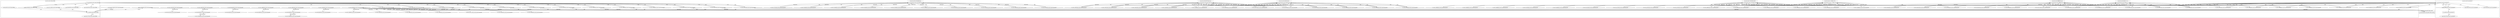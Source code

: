 digraph G {
	"1_fwatchdog#ServerID_866797f645-wb664"->"10.1.80.1:43076#ServerID_OuterContainerID"[ label="RESPONSE" ];
	"10.1.80.1:51648#ServerID_OuterContainerID"->"1_fwatchdog#ServerID_54974bb99f-cjbgq"[ label="GET" ];
	"10.1.80.1:42738#ServerID_OuterContainerID"->"1_fwatchdog#ServerID_68977fd5c9-qtcgc"[ label="GET" ];
	"1_fwatchdog#ServerID_68977fd5c9-qtcgc"->"10.1.80.1:42736#ServerID_OuterContainerID"[ label="RESPONSE" ];
	"1_fwatchdog#ServerID_866797f645-wb664"->"10.1.80.1:43078#ServerID_OuterContainerID"[ label="RESPONSE" ];
	"10.1.80.1:42736#ServerID_OuterContainerID"->"1_fwatchdog#ServerID_68977fd5c9-qtcgc"[ label="GET" ];
	"10.1.80.1:43076#ServerID_OuterContainerID"->"1_fwatchdog#ServerID_866797f645-wb664"[ label="GET" ];
	"10.1.80.1:43078#ServerID_OuterContainerID"->"1_fwatchdog#ServerID_866797f645-wb664"[ label="GET" ];
	"10.1.80.1:51650#ServerID_OuterContainerID"->"1_fwatchdog#ServerID_54974bb99f-cjbgq"[ label="GET" ];
	"10.1.80.1:59650#ServerID_OuterContainerID"->"1_fwatchdog#ServerID_7d87d9945d-dl2ff"[ label="GET" ];
	"1_fwatchdog#ServerID_68977fd5c9-qtcgc"->"10.1.80.1:42738#ServerID_OuterContainerID"[ label="RESPONSE" ];
	"10.1.80.1:42736#ServerID_OuterContainerID"->"1_fwatchdog#ServerID_d60b35b0ed2d"[ label="read" ];
	"1_fwatchdog#ServerID_54974bb99f-cjbgq"->"10.1.80.1:51650#ServerID_OuterContainerID"[ label="RESPONSE" ];
	"1_fwatchdog#ServerID_54974bb99f-cjbgq"->"10.1.80.1:51648#ServerID_OuterContainerID"[ label="RESPONSE" ];
	"1_fwatchdog#ServerID_7d87d9945d-dl2ff"->"10.1.80.1:59650#ServerID_OuterContainerID"[ label="RESPONSE" ];
	"10.1.80.1:59644#ServerID_OuterContainerID"->"1_fwatchdog#ServerID_7d87d9945d-dl2ff"[ label="GET" ];
	"1_fwatchdog#ServerID_7d87d9945d-dl2ff"->"10.1.80.1:59644#ServerID_OuterContainerID"[ label="RESPONSE" ];
	"10.1.80.1:44568#ServerID_OuterContainerID"->"1_fwatchdog#ServerID_c7c75f9bc-557t6"[ label="GET" ];
	"1_fwatchdog#ServerID_c7c75f9bc-557t6"->"10.1.80.1:44568#ServerID_OuterContainerID"[ label="RESPONSE" ];
	"10.1.80.1:42738#ServerID_OuterContainerID"->"1_fwatchdog#ServerID_d60b35b0ed2d"[ label="read" ];
	"10.1.80.1:44570#ServerID_OuterContainerID"->"1_fwatchdog#ServerID_c7c75f9bc-557t6"[ label="GET" ];
	"1_fwatchdog#ServerID_c7c75f9bc-557t6"->"10.1.80.1:44570#ServerID_OuterContainerID"[ label="RESPONSE" ];
	"10.1.80.1:60539#ServerID_OuterContainerID"->"1_fwatchdog#ServerID_5fff9df6cf-4xmj9"[ label="GET" ];
	"1_fwatchdog#ServerID_5fff9df6cf-4xmj9"->"10.1.80.1:60539#ServerID_OuterContainerID"[ label="RESPONSE" ];
	"10.1.80.1:60538#ServerID_OuterContainerID"->"1_fwatchdog#ServerID_5fff9df6cf-4xmj9"[ label="GET" ];
	"1_fwatchdog#ServerID_d60b35b0ed2d"->"10.1.80.1:42738#ServerID_OuterContainerID"[ label="write" ];
	"1_fwatchdog#ServerID_5fff9df6cf-4xmj9"->"10.1.80.1:60538#ServerID_OuterContainerID"[ label="RESPONSE" ];
	"10.1.80.1:42778#ServerID_OuterContainerID"->"1_fwatchdog#ServerID_68977fd5c9-qtcgc"[ label="GET" ];
	"1_fwatchdog#ServerID_68977fd5c9-qtcgc"->"10.1.80.1:42778#ServerID_OuterContainerID"[ label="RESPONSE" ];
	"10.1.80.1:42776#ServerID_OuterContainerID"->"1_fwatchdog#ServerID_68977fd5c9-qtcgc"[ label="GET" ];
	"1_fwatchdog#ServerID_68977fd5c9-qtcgc"->"10.1.80.1:42776#ServerID_OuterContainerID"[ label="RESPONSE" ];
	"10.1.80.1:43118#ServerID_OuterContainerID"->"1_fwatchdog#ServerID_866797f645-wb664"[ label="GET" ];
	"1_fwatchdog#ServerID_d60b35b0ed2d"->"10.1.80.1:42736#ServerID_OuterContainerID"[ label="write" ];
	"1_fwatchdog#ServerID_866797f645-wb664"->"10.1.80.1:43118#ServerID_OuterContainerID"[ label="RESPONSE" ];
	"10.1.80.1:43116#ServerID_OuterContainerID"->"1_fwatchdog#ServerID_866797f645-wb664"[ label="GET" ];
	"10.1.80.1:59688#ServerID_OuterContainerID"->"1_fwatchdog#ServerID_7d87d9945d-dl2ff"[ label="GET" ];
	"1_fwatchdog#ServerID_866797f645-wb664"->"10.1.80.1:43116#ServerID_OuterContainerID"[ label="RESPONSE" ];
	"10.1.80.1:59684#ServerID_OuterContainerID"->"1_fwatchdog#ServerID_7d87d9945d-dl2ff"[ label="GET" ];
	"1_fwatchdog#ServerID_7d87d9945d-dl2ff"->"10.1.80.1:59684#ServerID_OuterContainerID"[ label="RESPONSE" ];
	"10.1.80.1:51692#ServerID_OuterContainerID"->"1_fwatchdog#ServerID_54974bb99f-cjbgq"[ label="GET" ];
	"1_fwatchdog#ServerID_7d87d9945d-dl2ff"->"10.1.80.1:59688#ServerID_OuterContainerID"[ label="RESPONSE" ];
	"1_fwatchdog#ServerID_54974bb99f-cjbgq"->"10.1.80.1:51692#ServerID_OuterContainerID"[ label="RESPONSE" ];
	"10.1.80.1:51688#ServerID_OuterContainerID"->"1_fwatchdog#ServerID_54974bb99f-cjbgq"[ label="GET" ];
	"10.1.80.1:43078#ServerID_OuterContainerID"->"1_fwatchdog#ServerID_309ec2955ffa"[ label="read" ];
	"1_fwatchdog#ServerID_54974bb99f-cjbgq"->"10.1.80.1:51688#ServerID_OuterContainerID"[ label="RESPONSE" ];
	"10.1.80.1:44608#ServerID_OuterContainerID"->"1_fwatchdog#ServerID_c7c75f9bc-557t6"[ label="GET" ];
	"1_fwatchdog#ServerID_c7c75f9bc-557t6"->"10.1.80.1:44608#ServerID_OuterContainerID"[ label="RESPONSE" ];
	"10.1.80.1:44609#ServerID_OuterContainerID"->"1_fwatchdog#ServerID_c7c75f9bc-557t6"[ label="GET" ];
	"1_fwatchdog#ServerID_c7c75f9bc-557t6"->"10.1.80.1:44609#ServerID_OuterContainerID"[ label="RESPONSE" ];
	"10.1.80.1:43076#ServerID_OuterContainerID"->"1_fwatchdog#ServerID_309ec2955ffa"[ label="read" ];
	"10.1.80.1:60575#ServerID_OuterContainerID"->"1_fwatchdog#ServerID_5fff9df6cf-4xmj9"[ label="GET" ];
	"1_fwatchdog#ServerID_5fff9df6cf-4xmj9"->"10.1.80.1:60575#ServerID_OuterContainerID"[ label="RESPONSE" ];
	"10.1.80.1:60574#ServerID_OuterContainerID"->"1_fwatchdog#ServerID_5fff9df6cf-4xmj9"[ label="GET" ];
	"1_fwatchdog#ServerID_5fff9df6cf-4xmj9"->"10.1.80.1:60574#ServerID_OuterContainerID"[ label="RESPONSE" ];
	"10.1.80.44:47974#ServerID_OuterContainerID"->"1_fwatchdog#ServerID_866797f645-wb664"[ label="POST" ];
	"1_fwatchdog#ServerID_309ec2955ffa"->"10.1.80.1:43078#ServerID_OuterContainerID"[ label="write" ];
	"1_fwatchdog#ServerID_309ec2955ffa"->"10.1.80.1:43076#ServerID_OuterContainerID"[ label="write" ];
	"1_fwatchdog#ServerID_866797f645-wb664"->"gateway:8080#ServerID_OuterContainerID"[ label="POST" ];
	"10.1.80.1:59644#ServerID_OuterContainerID"->"1_fwatchdog#ServerID_04eca90de97f"[ label="read" ];
	"10.1.80.1:59650#ServerID_OuterContainerID"->"1_fwatchdog#ServerID_04eca90de97f"[ label="read" ];
	"1_fwatchdog#ServerID_04eca90de97f"->"10.1.80.1:59650#ServerID_OuterContainerID"[ label="write" ];
	"1_fwatchdog#ServerID_04eca90de97f"->"10.1.80.1:59644#ServerID_OuterContainerID"[ label="write" ];
	"1_fwatchdog#ServerID_866797f645-wb664"->"10.1.80.44:8080#ServerID_OuterContainerID"[ label="POST" ];
	"10.1.80.44:39506#ServerID_OuterContainerID"->"1_fwatchdog#ServerID_7d87d9945d-dl2ff"[ label="POST" ];
	"1_fwatchdog#ServerID_7d87d9945d-dl2ff"->"10.1.80.44:39506#ServerID_OuterContainerID"[ label="RESPONSE" ];
	"10.1.80.44:8080#ServerID_OuterContainerID"->"1_fwatchdog#ServerID_866797f645-wb664"[ label="RESPONSE" ];
	"gateway:8080#ServerID_OuterContainerID"->"1_fwatchdog#ServerID_866797f645-wb664"[ label="RESPONSE" ];
	"1_fwatchdog#ServerID_866797f645-wb664"->"10.1.80.44:47974#ServerID_OuterContainerID"[ label="RESPONSE" ];
	"10.1.80.1:42836#ServerID_OuterContainerID"->"1_fwatchdog#ServerID_68977fd5c9-qtcgc"[ label="GET" ];
	"1_fwatchdog#ServerID_68977fd5c9-qtcgc"->"10.1.80.1:42836#ServerID_OuterContainerID"[ label="RESPONSE" ];
	"1_fwatchdog#ServerID_68977fd5c9-qtcgc"->"10.1.80.1:42838#ServerID_OuterContainerID"[ label="RESPONSE" ];
	"10.1.80.1:43176#ServerID_OuterContainerID"->"1_fwatchdog#ServerID_866797f645-wb664"[ label="GET" ];
	"1_fwatchdog#ServerID_866797f645-wb664"->"10.1.80.1:43176#ServerID_OuterContainerID"[ label="RESPONSE" ];
	"10.1.80.1:42838#ServerID_OuterContainerID"->"1_fwatchdog#ServerID_68977fd5c9-qtcgc"[ label="GET" ];
	"10.1.80.1:43178#ServerID_OuterContainerID"->"1_fwatchdog#ServerID_866797f645-wb664"[ label="GET" ];
	"10.1.80.1:59744#ServerID_OuterContainerID"->"1_fwatchdog#ServerID_7d87d9945d-dl2ff"[ label="GET" ];
	"1_fwatchdog#ServerID_866797f645-wb664"->"10.1.80.1:43178#ServerID_OuterContainerID"[ label="RESPONSE" ];
	"1_fwatchdog#ServerID_7d87d9945d-dl2ff"->"10.1.80.1:59744#ServerID_OuterContainerID"[ label="RESPONSE" ];
	"10.1.80.1:51752#ServerID_OuterContainerID"->"1_fwatchdog#ServerID_54974bb99f-cjbgq"[ label="GET" ];
	"10.1.80.1:59746#ServerID_OuterContainerID"->"1_fwatchdog#ServerID_7d87d9945d-dl2ff"[ label="GET" ];
	"1_fwatchdog#ServerID_7d87d9945d-dl2ff"->"10.1.80.1:59746#ServerID_OuterContainerID"[ label="RESPONSE" ];
	"1_fwatchdog#ServerID_54974bb99f-cjbgq"->"10.1.80.1:51752#ServerID_OuterContainerID"[ label="RESPONSE" ];
	"10.1.80.1:51750#ServerID_OuterContainerID"->"1_fwatchdog#ServerID_54974bb99f-cjbgq"[ label="GET" ];
	"1_fwatchdog#ServerID_54974bb99f-cjbgq"->"10.1.80.1:51750#ServerID_OuterContainerID"[ label="RESPONSE" ];
	"10.1.80.1:44669#ServerID_OuterContainerID"->"1_fwatchdog#ServerID_c7c75f9bc-557t6"[ label="GET" ];
	"1_fwatchdog#ServerID_c7c75f9bc-557t6"->"10.1.80.1:44669#ServerID_OuterContainerID"[ label="RESPONSE" ];
	"10.1.80.1:44668#ServerID_OuterContainerID"->"1_fwatchdog#ServerID_c7c75f9bc-557t6"[ label="GET" ];
	"1_fwatchdog#ServerID_c7c75f9bc-557t6"->"10.1.80.1:44668#ServerID_OuterContainerID"[ label="RESPONSE" ];
	"10.1.80.1:60640#ServerID_OuterContainerID"->"1_fwatchdog#ServerID_5fff9df6cf-4xmj9"[ label="GET" ];
	"1_fwatchdog#ServerID_5fff9df6cf-4xmj9"->"10.1.80.1:60640#ServerID_OuterContainerID"[ label="RESPONSE" ];
	"10.1.80.1:60638#ServerID_OuterContainerID"->"1_fwatchdog#ServerID_5fff9df6cf-4xmj9"[ label="GET" ];
	"1_fwatchdog#ServerID_5fff9df6cf-4xmj9"->"10.1.80.1:60638#ServerID_OuterContainerID"[ label="RESPONSE" ];
	"10.1.80.1:42876#ServerID_OuterContainerID"->"1_fwatchdog#ServerID_68977fd5c9-qtcgc"[ label="GET" ];
	"1_fwatchdog#ServerID_68977fd5c9-qtcgc"->"10.1.80.1:42876#ServerID_OuterContainerID"[ label="RESPONSE" ];
	"10.1.80.1:42878#ServerID_OuterContainerID"->"1_fwatchdog#ServerID_68977fd5c9-qtcgc"[ label="GET" ];
	"1_fwatchdog#ServerID_68977fd5c9-qtcgc"->"10.1.80.1:42878#ServerID_OuterContainerID"[ label="RESPONSE" ];
	"10.1.80.1:43218#ServerID_OuterContainerID"->"1_fwatchdog#ServerID_866797f645-wb664"[ label="GET" ];
	"1_fwatchdog#ServerID_866797f645-wb664"->"10.1.80.1:43218#ServerID_OuterContainerID"[ label="RESPONSE" ];
	"10.1.80.1:43216#ServerID_OuterContainerID"->"1_fwatchdog#ServerID_866797f645-wb664"[ label="GET" ];
	"1_fwatchdog#ServerID_866797f645-wb664"->"10.1.80.1:43216#ServerID_OuterContainerID"[ label="RESPONSE" ];
	"10.1.80.1:59788#ServerID_OuterContainerID"->"1_fwatchdog#ServerID_7d87d9945d-dl2ff"[ label="GET" ];
	"1_fwatchdog#ServerID_7d87d9945d-dl2ff"->"10.1.80.1:59788#ServerID_OuterContainerID"[ label="RESPONSE" ];
	"10.1.80.1:51788#ServerID_OuterContainerID"->"1_fwatchdog#ServerID_54974bb99f-cjbgq"[ label="GET" ];
	"10.1.80.1:51792#ServerID_OuterContainerID"->"1_fwatchdog#ServerID_54974bb99f-cjbgq"[ label="GET" ];
	"1_fwatchdog#ServerID_54974bb99f-cjbgq"->"10.1.80.1:51792#ServerID_OuterContainerID"[ label="RESPONSE" ];
	"1_fwatchdog#ServerID_54974bb99f-cjbgq"->"10.1.80.1:51788#ServerID_OuterContainerID"[ label="RESPONSE" ];
	"10.1.80.1:59784#ServerID_OuterContainerID"->"1_fwatchdog#ServerID_7d87d9945d-dl2ff"[ label="GET" ];
	"1_fwatchdog#ServerID_7d87d9945d-dl2ff"->"10.1.80.1:59784#ServerID_OuterContainerID"[ label="RESPONSE" ];
	"10.1.80.1:44708#ServerID_OuterContainerID"->"1_fwatchdog#ServerID_c7c75f9bc-557t6"[ label="GET" ];
	"1_fwatchdog#ServerID_c7c75f9bc-557t6"->"10.1.80.1:44708#ServerID_OuterContainerID"[ label="RESPONSE" ];
	"10.1.80.1:44710#ServerID_OuterContainerID"->"1_fwatchdog#ServerID_c7c75f9bc-557t6"[ label="GET" ];
	"1_fwatchdog#ServerID_c7c75f9bc-557t6"->"10.1.80.1:44710#ServerID_OuterContainerID"[ label="RESPONSE" ];
	"10.1.80.1:60674#ServerID_OuterContainerID"->"1_fwatchdog#ServerID_5fff9df6cf-4xmj9"[ label="GET" ];
	"1_fwatchdog#ServerID_5fff9df6cf-4xmj9"->"10.1.80.1:60674#ServerID_OuterContainerID"[ label="RESPONSE" ];
	"10.1.80.1:60675#ServerID_OuterContainerID"->"1_fwatchdog#ServerID_5fff9df6cf-4xmj9"[ label="GET" ];
	"1_fwatchdog#ServerID_5fff9df6cf-4xmj9"->"10.1.80.1:60675#ServerID_OuterContainerID"[ label="RESPONSE" ];
	"10.1.80.1:42912#ServerID_OuterContainerID"->"1_fwatchdog#ServerID_68977fd5c9-qtcgc"[ label="GET" ];
	"10.1.80.1:42910#ServerID_OuterContainerID"->"1_fwatchdog#ServerID_68977fd5c9-qtcgc"[ label="GET" ];
	"1_fwatchdog#ServerID_68977fd5c9-qtcgc"->"10.1.80.1:42910#ServerID_OuterContainerID"[ label="RESPONSE" ];
	"1_fwatchdog#ServerID_68977fd5c9-qtcgc"->"10.1.80.1:42912#ServerID_OuterContainerID"[ label="RESPONSE" ];
	"10.1.80.1:43252#ServerID_OuterContainerID"->"1_fwatchdog#ServerID_866797f645-wb664"[ label="GET" ];
	"1_fwatchdog#ServerID_866797f645-wb664"->"10.1.80.1:43252#ServerID_OuterContainerID"[ label="RESPONSE" ];
	"10.1.80.1:43250#ServerID_OuterContainerID"->"1_fwatchdog#ServerID_866797f645-wb664"[ label="GET" ];
	"1_fwatchdog#ServerID_866797f645-wb664"->"10.1.80.1:43250#ServerID_OuterContainerID"[ label="RESPONSE" ];
	"10.1.80.1:59820#ServerID_OuterContainerID"->"1_fwatchdog#ServerID_7d87d9945d-dl2ff"[ label="GET" ];
	"1_fwatchdog#ServerID_7d87d9945d-dl2ff"->"10.1.80.1:59820#ServerID_OuterContainerID"[ label="RESPONSE" ];
	"10.1.80.1:59818#ServerID_OuterContainerID"->"1_fwatchdog#ServerID_7d87d9945d-dl2ff"[ label="GET" ];
	"10.1.80.1:51824#ServerID_OuterContainerID"->"1_fwatchdog#ServerID_54974bb99f-cjbgq"[ label="GET" ];
	"1_fwatchdog#ServerID_7d87d9945d-dl2ff"->"10.1.80.1:59818#ServerID_OuterContainerID"[ label="RESPONSE" ];
	"10.1.80.1:51826#ServerID_OuterContainerID"->"1_fwatchdog#ServerID_54974bb99f-cjbgq"[ label="GET" ];
	"1_fwatchdog#ServerID_54974bb99f-cjbgq"->"10.1.80.1:51824#ServerID_OuterContainerID"[ label="RESPONSE" ];
	"1_fwatchdog#ServerID_54974bb99f-cjbgq"->"10.1.80.1:51826#ServerID_OuterContainerID"[ label="RESPONSE" ];
	"10.1.80.1:44742#ServerID_OuterContainerID"->"1_fwatchdog#ServerID_c7c75f9bc-557t6"[ label="GET" ];
	"1_fwatchdog#ServerID_c7c75f9bc-557t6"->"10.1.80.1:44742#ServerID_OuterContainerID"[ label="RESPONSE" ];
	"10.1.80.1:44744#ServerID_OuterContainerID"->"1_fwatchdog#ServerID_c7c75f9bc-557t6"[ label="GET" ];
	"1_fwatchdog#ServerID_c7c75f9bc-557t6"->"10.1.80.1:44744#ServerID_OuterContainerID"[ label="RESPONSE" ];
	"10.1.80.1:60710#ServerID_OuterContainerID"->"1_fwatchdog#ServerID_5fff9df6cf-4xmj9"[ label="GET" ];
	"10.1.80.1:60708#ServerID_OuterContainerID"->"1_fwatchdog#ServerID_5fff9df6cf-4xmj9"[ label="GET" ];
	"1_fwatchdog#ServerID_5fff9df6cf-4xmj9"->"10.1.80.1:60710#ServerID_OuterContainerID"[ label="RESPONSE" ];
	"1_fwatchdog#ServerID_5fff9df6cf-4xmj9"->"10.1.80.1:60708#ServerID_OuterContainerID"[ label="RESPONSE" ];
	"10.1.80.1:42944#ServerID_OuterContainerID"->"1_fwatchdog#ServerID_68977fd5c9-qtcgc"[ label="GET" ];
	"1_fwatchdog#ServerID_68977fd5c9-qtcgc"->"10.1.80.1:42944#ServerID_OuterContainerID"[ label="RESPONSE" ];
	"10.1.80.1:42946#ServerID_OuterContainerID"->"1_fwatchdog#ServerID_68977fd5c9-qtcgc"[ label="GET" ];
	"1_fwatchdog#ServerID_68977fd5c9-qtcgc"->"10.1.80.1:42946#ServerID_OuterContainerID"[ label="RESPONSE" ];
	"10.1.80.1:43284#ServerID_OuterContainerID"->"1_fwatchdog#ServerID_866797f645-wb664"[ label="GET" ];
	"10.1.80.1:43286#ServerID_OuterContainerID"->"1_fwatchdog#ServerID_866797f645-wb664"[ label="GET" ];
	"10.1.80.1:60538#ServerID_OuterContainerID"->"1_fwatchdog#ServerID_9d862e47111d"[ label="read" ];
	"1_fwatchdog#ServerID_866797f645-wb664"->"10.1.80.1:43284#ServerID_OuterContainerID"[ label="RESPONSE" ];
	"10.1.80.1:60539#ServerID_OuterContainerID"->"1_fwatchdog#ServerID_9d862e47111d"[ label="read" ];
	"1_fwatchdog#ServerID_9d862e47111d"->"10.1.80.1:60539#ServerID_OuterContainerID"[ label="write" ];
	"1_fwatchdog#ServerID_9d862e47111d"->"10.1.80.1:60538#ServerID_OuterContainerID"[ label="write" ];
	"10.1.80.1:42776#ServerID_OuterContainerID"->"1_fwatchdog#ServerID_d60b35b0ed2d"[ label="read" ];
	"10.1.80.1:42778#ServerID_OuterContainerID"->"1_fwatchdog#ServerID_d60b35b0ed2d"[ label="read" ];
	"1_fwatchdog#ServerID_d60b35b0ed2d"->"10.1.80.1:42778#ServerID_OuterContainerID"[ label="write" ];
	"1_fwatchdog#ServerID_d60b35b0ed2d"->"10.1.80.1:42776#ServerID_OuterContainerID"[ label="write" ];
	"10.1.80.1:43116#ServerID_OuterContainerID"->"1_fwatchdog#ServerID_309ec2955ffa"[ label="read" ];
	"10.1.80.1:43118#ServerID_OuterContainerID"->"1_fwatchdog#ServerID_309ec2955ffa"[ label="read" ];
	"1_fwatchdog#ServerID_309ec2955ffa"->"10.1.80.1:43118#ServerID_OuterContainerID"[ label="write" ];
	"10.1.80.1:59684#ServerID_OuterContainerID"->"1_fwatchdog#ServerID_04eca90de97f"[ label="read" ];
	"1_fwatchdog#ServerID_309ec2955ffa"->"10.1.80.1:43116#ServerID_OuterContainerID"[ label="write" ];
	"10.1.80.1:59688#ServerID_OuterContainerID"->"1_fwatchdog#ServerID_04eca90de97f"[ label="read" ];
	"1_fwatchdog#ServerID_04eca90de97f"->"10.1.80.1:59684#ServerID_OuterContainerID"[ label="write" ];
	"1_fwatchdog#ServerID_04eca90de97f"->"10.1.80.1:59688#ServerID_OuterContainerID"[ label="write" ];
	"10.1.80.1:60574#ServerID_OuterContainerID"->"1_fwatchdog#ServerID_9d862e47111d"[ label="read" ];
	"10.1.80.1:60575#ServerID_OuterContainerID"->"1_fwatchdog#ServerID_9d862e47111d"[ label="read" ];
	"1_fwatchdog#ServerID_9d862e47111d"->"10.1.80.1:60575#ServerID_OuterContainerID"[ label="write" ];
	"1_fwatchdog#ServerID_9d862e47111d"->"10.1.80.1:60574#ServerID_OuterContainerID"[ label="write" ];
	"10.1.80.44:47974#ServerID_OuterContainerID"->"1_fwatchdog#ServerID_309ec2955ffa"[ label="read" ];
	"1_fwatchdog#ServerID_309ec2955ffa"->"pipe:[443592]#ServerID_309ec2955ffa"[ label="write" ];
	"1_fwatchdog#ServerID_309ec2955ffa"->"localhost:3000#ServerID_309ec2955ffa"[ label="connect" ];
	"localhost:3000#ServerID_309ec2955ffa"->"1_fwatchdog#ServerID_309ec2955ffa"[ label="read" ];
	"1_fwatchdog#ServerID_309ec2955ffa"->"localhost:3000#ServerID_309ec2955ffa"[ label="write" ];
	"localhost:3000#ServerID_309ec2955ffa"->"11_node#ServerID_309ec2955ffa"[ label="read" ];
	"11_node#ServerID_309ec2955ffa"->"pipe:[442137]#ServerID_309ec2955ffa"[ label="write" ];
	"/etc/hosts#ServerID_309ec2955ffa"->"11_node#ServerID_309ec2955ffa"[ label="read" ];
	"/etc/resolv.conf#ServerID_309ec2955ffa"->"11_node#ServerID_309ec2955ffa"[ label="read" ];
	"11_node#ServerID_309ec2955ffa"->"10.152.183.10:53#ServerID_OuterContainerID"[ label="sendto" ];
	"10.152.183.10:53#ServerID_OuterContainerID"->"11_node#ServerID_309ec2955ffa"[ label="recvfrom" ];
	"10.1.80.44:39506#ServerID_OuterContainerID"->"1_fwatchdog#ServerID_04eca90de97f"[ label="read" ];
	"11_node#ServerID_309ec2955ffa"->"gateway:8080#ServerID_OuterContainerID"[ label="connect" ];
	"1_fwatchdog#ServerID_04eca90de97f"->"localhost:3000#ServerID_04eca90de97f"[ label="connect" ];
	"1_fwatchdog#ServerID_04eca90de97f"->"pipe:[445141]#ServerID_04eca90de97f"[ label="write" ];
	"localhost:3000#ServerID_04eca90de97f"->"1_fwatchdog#ServerID_04eca90de97f"[ label="read" ];
	"1_fwatchdog#ServerID_04eca90de97f"->"localhost:3000#ServerID_04eca90de97f"[ label="write" ];
	"localhost:3000#ServerID_04eca90de97f"->"13_node#ServerID_04eca90de97f"[ label="read" ];
	"13_node#ServerID_04eca90de97f"->"pipe:[445197]#ServerID_04eca90de97f"[ label="write" ];
	"1_fwatchdog#ServerID_04eca90de97f"->"pipe:[445142]#ServerID_04eca90de97f"[ label="write" ];
	"1_fwatchdog#ServerID_04eca90de97f"->"10.1.80.44:39506#ServerID_OuterContainerID"[ label="write" ];
	"gateway:8080#ServerID_OuterContainerID"->"11_node#ServerID_309ec2955ffa"[ label="read" ];
	"1_fwatchdog#ServerID_309ec2955ffa"->"pipe:[443593]#ServerID_309ec2955ffa"[ label="write" ];
	"1_fwatchdog#ServerID_309ec2955ffa"->"10.1.80.44:47974#ServerID_OuterContainerID"[ label="write" ];
	"10.1.80.1:42838#ServerID_OuterContainerID"->"1_fwatchdog#ServerID_d60b35b0ed2d"[ label="read" ];
	"10.1.80.1:42836#ServerID_OuterContainerID"->"1_fwatchdog#ServerID_d60b35b0ed2d"[ label="read" ];
	"1_fwatchdog#ServerID_d60b35b0ed2d"->"10.1.80.1:42838#ServerID_OuterContainerID"[ label="write" ];
	"1_fwatchdog#ServerID_309ec2955ffa"->"10.1.80.1:43176#ServerID_OuterContainerID"[ label="write" ];
	"10.1.80.1:43176#ServerID_OuterContainerID"->"1_fwatchdog#ServerID_309ec2955ffa"[ label="read" ];
	"1_fwatchdog#ServerID_d60b35b0ed2d"->"10.1.80.1:42836#ServerID_OuterContainerID"[ label="write" ];
	"10.1.80.1:43178#ServerID_OuterContainerID"->"1_fwatchdog#ServerID_309ec2955ffa"[ label="read" ];
	"1_fwatchdog#ServerID_309ec2955ffa"->"10.1.80.1:43178#ServerID_OuterContainerID"[ label="write" ];
	"10.1.80.1:59746#ServerID_OuterContainerID"->"1_fwatchdog#ServerID_04eca90de97f"[ label="read" ];
	"10.1.80.1:59744#ServerID_OuterContainerID"->"1_fwatchdog#ServerID_04eca90de97f"[ label="read" ];
	"1_fwatchdog#ServerID_04eca90de97f"->"10.1.80.1:59744#ServerID_OuterContainerID"[ label="write" ];
	"1_fwatchdog#ServerID_04eca90de97f"->"10.1.80.1:59746#ServerID_OuterContainerID"[ label="write" ];
	"10.1.80.1:60640#ServerID_OuterContainerID"->"1_fwatchdog#ServerID_9d862e47111d"[ label="read" ];
	"1_fwatchdog#ServerID_9d862e47111d"->"10.1.80.1:60640#ServerID_OuterContainerID"[ label="write" ];
	"10.1.80.1:60638#ServerID_OuterContainerID"->"1_fwatchdog#ServerID_9d862e47111d"[ label="read" ];
	"1_fwatchdog#ServerID_9d862e47111d"->"10.1.80.1:60638#ServerID_OuterContainerID"[ label="write" ];
	"10.1.80.1:42876#ServerID_OuterContainerID"->"1_fwatchdog#ServerID_d60b35b0ed2d"[ label="read" ];
	"10.1.80.1:42878#ServerID_OuterContainerID"->"1_fwatchdog#ServerID_d60b35b0ed2d"[ label="read" ];
	"1_fwatchdog#ServerID_d60b35b0ed2d"->"10.1.80.1:42876#ServerID_OuterContainerID"[ label="write" ];
	"1_fwatchdog#ServerID_d60b35b0ed2d"->"10.1.80.1:42878#ServerID_OuterContainerID"[ label="write" ];
	"10.1.80.1:43218#ServerID_OuterContainerID"->"1_fwatchdog#ServerID_309ec2955ffa"[ label="read" ];
	"10.1.80.1:43216#ServerID_OuterContainerID"->"1_fwatchdog#ServerID_309ec2955ffa"[ label="read" ];
	"1_fwatchdog#ServerID_309ec2955ffa"->"10.1.80.1:43218#ServerID_OuterContainerID"[ label="write" ];
	"1_fwatchdog#ServerID_309ec2955ffa"->"10.1.80.1:43216#ServerID_OuterContainerID"[ label="write" ];
	"10.1.80.1:59788#ServerID_OuterContainerID"->"1_fwatchdog#ServerID_04eca90de97f"[ label="read" ];
	"10.1.80.1:59784#ServerID_OuterContainerID"->"1_fwatchdog#ServerID_04eca90de97f"[ label="read" ];
	"1_fwatchdog#ServerID_04eca90de97f"->"10.1.80.1:59788#ServerID_OuterContainerID"[ label="write" ];
	"1_fwatchdog#ServerID_04eca90de97f"->"10.1.80.1:59784#ServerID_OuterContainerID"[ label="write" ];
	"10.1.80.1:60675#ServerID_OuterContainerID"->"1_fwatchdog#ServerID_9d862e47111d"[ label="read" ];
	"1_fwatchdog#ServerID_9d862e47111d"->"10.1.80.1:60674#ServerID_OuterContainerID"[ label="write" ];
	"10.1.80.1:60674#ServerID_OuterContainerID"->"1_fwatchdog#ServerID_9d862e47111d"[ label="read" ];
	"1_fwatchdog#ServerID_9d862e47111d"->"10.1.80.1:60675#ServerID_OuterContainerID"[ label="write" ];
	"10.1.80.1:42912#ServerID_OuterContainerID"->"1_fwatchdog#ServerID_d60b35b0ed2d"[ label="read" ];
	"10.1.80.1:42910#ServerID_OuterContainerID"->"1_fwatchdog#ServerID_d60b35b0ed2d"[ label="read" ];
	"1_fwatchdog#ServerID_d60b35b0ed2d"->"10.1.80.1:42910#ServerID_OuterContainerID"[ label="write" ];
	"1_fwatchdog#ServerID_d60b35b0ed2d"->"10.1.80.1:42912#ServerID_OuterContainerID"[ label="write" ];
	"10.1.80.1:43252#ServerID_OuterContainerID"->"1_fwatchdog#ServerID_309ec2955ffa"[ label="read" ];
	"1_fwatchdog#ServerID_309ec2955ffa"->"10.1.80.1:43252#ServerID_OuterContainerID"[ label="write" ];
	"10.1.80.1:43250#ServerID_OuterContainerID"->"1_fwatchdog#ServerID_309ec2955ffa"[ label="read" ];
	"1_fwatchdog#ServerID_309ec2955ffa"->"10.1.80.1:43250#ServerID_OuterContainerID"[ label="write" ];
	"10.1.80.1:59820#ServerID_OuterContainerID"->"1_fwatchdog#ServerID_04eca90de97f"[ label="read" ];
	"1_fwatchdog#ServerID_04eca90de97f"->"10.1.80.1:59820#ServerID_OuterContainerID"[ label="write" ];
	"10.1.80.1:59818#ServerID_OuterContainerID"->"1_fwatchdog#ServerID_04eca90de97f"[ label="read" ];
	"1_fwatchdog#ServerID_04eca90de97f"->"10.1.80.1:59818#ServerID_OuterContainerID"[ label="write" ];
	"1_fwatchdog#ServerID_9d862e47111d"->"10.1.80.1:60710#ServerID_OuterContainerID"[ label="write" ];
	"10.1.80.1:60710#ServerID_OuterContainerID"->"1_fwatchdog#ServerID_9d862e47111d"[ label="read" ];
	"10.1.80.1:60708#ServerID_OuterContainerID"->"1_fwatchdog#ServerID_9d862e47111d"[ label="read" ];
	"1_fwatchdog#ServerID_9d862e47111d"->"10.1.80.1:60708#ServerID_OuterContainerID"[ label="write" ];
	"10.1.80.1:42944#ServerID_OuterContainerID"->"1_fwatchdog#ServerID_d60b35b0ed2d"[ label="read" ];
	"1_fwatchdog#ServerID_d60b35b0ed2d"->"10.1.80.1:42944#ServerID_OuterContainerID"[ label="write" ];
	"10.1.80.1:42946#ServerID_OuterContainerID"->"1_fwatchdog#ServerID_d60b35b0ed2d"[ label="read" ];
	"1_fwatchdog#ServerID_d60b35b0ed2d"->"10.1.80.1:42946#ServerID_OuterContainerID"[ label="write" ];
	"10.1.80.1:43284#ServerID_OuterContainerID"->"1_fwatchdog#ServerID_309ec2955ffa"[ label="read" ];
	"10.1.80.1:43286#ServerID_OuterContainerID"->"1_fwatchdog#ServerID_309ec2955ffa"[ label="read" ];
	"1_fwatchdog#ServerID_309ec2955ffa"->"10.1.80.1:43284#ServerID_OuterContainerID"[ label="write" ];
	"1_fwatchdog#ServerID_309ec2955ffa"->"10.1.80.1:43286#ServerID_OuterContainerID"[ label="write" ];
	"10.1.80.1:59852#ServerID_OuterContainerID"->"1_fwatchdog#ServerID_04eca90de97f"[ label="read" ];
	"1_fwatchdog#ServerID_04eca90de97f"->"10.1.80.1:59852#ServerID_OuterContainerID"[ label="write" ];
	"10.1.80.1:59853#ServerID_OuterContainerID"->"1_fwatchdog#ServerID_04eca90de97f"[ label="read" ];
	"1_fwatchdog#ServerID_04eca90de97f"->"10.1.80.1:59853#ServerID_OuterContainerID"[ label="write" ];
	"10.1.80.1:52364#ServerID_OuterContainerID"->"10.1.80.56:8000#ServerID_OuterContainerID"[ label="GET" ];
	"10.1.80.56:8000#ServerID_OuterContainerID"->"10.1.80.1:52364#ServerID_OuterContainerID"[ label="RESPONSE" ];
	"10.1.80.1:54068#ServerID_OuterContainerID"->"10.1.80.44:8080#ServerID_OuterContainerID"[ label="GET" ];
	"10.1.80.44:8080#ServerID_OuterContainerID"->"10.1.80.1:54068#ServerID_OuterContainerID"[ label="RESPONSE" ];
	"10.1.80.1:58952#ServerID_OuterContainerID"->"10.1.80.59:9090#ServerID_OuterContainerID"[ label="GET" ];
	"10.1.80.59:9090#ServerID_OuterContainerID"->"10.1.80.1:58952#ServerID_OuterContainerID"[ label="RESPONSE" ];
	"10.1.80.1:49980#ServerID_OuterContainerID"->"10.1.80.45:8080#ServerID_OuterContainerID"[ label="GET" ];
	"10.1.80.45:8080#ServerID_OuterContainerID"->"10.1.80.1:49980#ServerID_OuterContainerID"[ label="RESPONSE" ];
	"10.1.80.1:19026#ServerID_OuterContainerID"->"10.1.80.44:8080#ServerID_OuterContainerID"[ label="POST" ];
	"10.1.80.44:8080#ServerID_OuterContainerID"->"10.1.80.1:19026#ServerID_OuterContainerID"[ label="RESPONSE" ];
	"10.1.80.44:8080#ServerID_OuterContainerID"->"10.0.88.125:31112#ServerID_OuterContainerID"[ label="RESPONSE" ];
	"10.1.80.1:28820#ServerID_OuterContainerID"->"10.1.80.44:8080#ServerID_OuterContainerID"[ label="POST" ];
	"10.1.80.44:8080#ServerID_OuterContainerID"->"10.1.80.1:28820#ServerID_OuterContainerID"[ label="RESPONSE" ];
	"10.1.80.59:48430#ServerID_OuterContainerID"->"10.1.80.44:8082#ServerID_OuterContainerID"[ label="GET" ];
	"10.1.80.44:8082#ServerID_OuterContainerID"->"10.1.80.59:48430#ServerID_OuterContainerID"[ label="RESPONSE" ];
	"10.1.80.1:59036#ServerID_OuterContainerID"->"10.1.80.59:9090#ServerID_OuterContainerID"[ label="GET" ];
	"10.1.80.59:9090#ServerID_OuterContainerID"->"10.1.80.1:59036#ServerID_OuterContainerID"[ label="RESPONSE" ];
	"10.1.80.1:54156#ServerID_OuterContainerID"->"10.1.80.44:8080#ServerID_OuterContainerID"[ label="GET" ];
	"10.1.80.44:8080#ServerID_OuterContainerID"->"10.1.80.1:54156#ServerID_OuterContainerID"[ label="RESPONSE" ];
	"10.1.80.1:36522#ServerID_OuterContainerID"->"10.1.80.49:9093#ServerID_OuterContainerID"[ label="GET" ];
	"10.1.80.49:9093#ServerID_OuterContainerID"->"10.1.80.1:36522#ServerID_OuterContainerID"[ label="RESPONSE" ];
	"10.1.80.1:54194#ServerID_OuterContainerID"->"10.1.80.44:8080#ServerID_OuterContainerID"[ label="GET" ];
	"10.1.80.44:8080#ServerID_OuterContainerID"->"10.1.80.1:54194#ServerID_OuterContainerID"[ label="RESPONSE" ];
	"10.1.80.1:52014#ServerID_OuterContainerID"->"10.1.80.45:8181#ServerID_OuterContainerID"[ label="GET" ];
	"10.1.80.45:8181#ServerID_OuterContainerID"->"10.1.80.1:52014#ServerID_OuterContainerID"[ label="RESPONSE" ];
	"10.1.80.1:36584#ServerID_OuterContainerID"->"10.1.80.49:9093#ServerID_OuterContainerID"[ label="GET" ];
	"10.1.80.49:9093#ServerID_OuterContainerID"->"10.1.80.1:36584#ServerID_OuterContainerID"[ label="RESPONSE" ];
	"10.1.80.1:54238#ServerID_OuterContainerID"->"10.1.80.44:8080#ServerID_OuterContainerID"[ label="GET" ];
	"10.1.80.44:8080#ServerID_OuterContainerID"->"10.1.80.1:54238#ServerID_OuterContainerID"[ label="RESPONSE" ];
	subgraph "clusterServerID_04eca90de97f" {
	label="clusterServerID_04eca90de97f";
	"13_node#ServerID_04eca90de97f" [ shape=box ];
	"1_fwatchdog#ServerID_04eca90de97f" [ shape=box ];
	"localhost:3000#ServerID_04eca90de97f" [ shape=diamond ];
	"pipe:[445141]#ServerID_04eca90de97f" [ shape=ellipse ];
	"pipe:[445142]#ServerID_04eca90de97f" [ shape=ellipse ];
	"pipe:[445197]#ServerID_04eca90de97f" [ shape=ellipse ];

}
;
	subgraph "clusterServerID_309ec2955ffa" {
	label="clusterServerID_309ec2955ffa";
	"/etc/hosts#ServerID_309ec2955ffa" [ shape=ellipse ];
	"/etc/resolv.conf#ServerID_309ec2955ffa" [ shape=ellipse ];
	"11_node#ServerID_309ec2955ffa" [ shape=box ];
	"1_fwatchdog#ServerID_309ec2955ffa" [ shape=box ];
	"localhost:3000#ServerID_309ec2955ffa" [ shape=diamond ];
	"pipe:[442137]#ServerID_309ec2955ffa" [ shape=ellipse ];
	"pipe:[443592]#ServerID_309ec2955ffa" [ shape=ellipse ];
	"pipe:[443593]#ServerID_309ec2955ffa" [ shape=ellipse ];

}
;
	subgraph "clusterServerID_54974bb99f-cjbgq" {
	label="clusterServerID_54974bb99f-cjbgq";
	"1_fwatchdog#ServerID_54974bb99f-cjbgq" [ shape=box ];

}
;
	subgraph "clusterServerID_5fff9df6cf-4xmj9" {
	label="clusterServerID_5fff9df6cf-4xmj9";
	"1_fwatchdog#ServerID_5fff9df6cf-4xmj9" [ shape=box ];

}
;
	subgraph "clusterServerID_68977fd5c9-qtcgc" {
	label="clusterServerID_68977fd5c9-qtcgc";
	"1_fwatchdog#ServerID_68977fd5c9-qtcgc" [ shape=box ];

}
;
	subgraph "clusterServerID_7d87d9945d-dl2ff" {
	label="clusterServerID_7d87d9945d-dl2ff";
	"1_fwatchdog#ServerID_7d87d9945d-dl2ff" [ shape=box ];

}
;
	subgraph "clusterServerID_866797f645-wb664" {
	label="clusterServerID_866797f645-wb664";
	"1_fwatchdog#ServerID_866797f645-wb664" [ shape=box ];

}
;
	subgraph "clusterServerID_9d862e47111d" {
	label="clusterServerID_9d862e47111d";
	"1_fwatchdog#ServerID_9d862e47111d" [ shape=box ];

}
;
	subgraph "clusterServerID_OuterContainerID" {
	label="clusterServerID_OuterContainerID";
	"10.0.88.125:31112#ServerID_OuterContainerID" [ shape=diamond ];
	"10.1.80.1:19026#ServerID_OuterContainerID" [ shape=diamond ];
	"10.1.80.1:28820#ServerID_OuterContainerID" [ shape=diamond ];
	"10.1.80.1:36522#ServerID_OuterContainerID" [ shape=diamond ];
	"10.1.80.1:36584#ServerID_OuterContainerID" [ shape=diamond ];
	"10.1.80.1:42736#ServerID_OuterContainerID" [ shape=diamond ];
	"10.1.80.1:42738#ServerID_OuterContainerID" [ shape=diamond ];
	"10.1.80.1:42776#ServerID_OuterContainerID" [ shape=diamond ];
	"10.1.80.1:42778#ServerID_OuterContainerID" [ shape=diamond ];
	"10.1.80.1:42836#ServerID_OuterContainerID" [ shape=diamond ];
	"10.1.80.1:42838#ServerID_OuterContainerID" [ shape=diamond ];
	"10.1.80.1:42876#ServerID_OuterContainerID" [ shape=diamond ];
	"10.1.80.1:42878#ServerID_OuterContainerID" [ shape=diamond ];
	"10.1.80.1:42910#ServerID_OuterContainerID" [ shape=diamond ];
	"10.1.80.1:42912#ServerID_OuterContainerID" [ shape=diamond ];
	"10.1.80.1:42944#ServerID_OuterContainerID" [ shape=diamond ];
	"10.1.80.1:42946#ServerID_OuterContainerID" [ shape=diamond ];
	"10.1.80.1:43076#ServerID_OuterContainerID" [ shape=diamond ];
	"10.1.80.1:43078#ServerID_OuterContainerID" [ shape=diamond ];
	"10.1.80.1:43116#ServerID_OuterContainerID" [ shape=diamond ];
	"10.1.80.1:43118#ServerID_OuterContainerID" [ shape=diamond ];
	"10.1.80.1:43176#ServerID_OuterContainerID" [ shape=diamond ];
	"10.1.80.1:43178#ServerID_OuterContainerID" [ shape=diamond ];
	"10.1.80.1:43216#ServerID_OuterContainerID" [ shape=diamond ];
	"10.1.80.1:43218#ServerID_OuterContainerID" [ shape=diamond ];
	"10.1.80.1:43250#ServerID_OuterContainerID" [ shape=diamond ];
	"10.1.80.1:43252#ServerID_OuterContainerID" [ shape=diamond ];
	"10.1.80.1:43284#ServerID_OuterContainerID" [ shape=diamond ];
	"10.1.80.1:43286#ServerID_OuterContainerID" [ shape=diamond ];
	"10.1.80.1:44568#ServerID_OuterContainerID" [ shape=diamond ];
	"10.1.80.1:44570#ServerID_OuterContainerID" [ shape=diamond ];
	"10.1.80.1:44608#ServerID_OuterContainerID" [ shape=diamond ];
	"10.1.80.1:44609#ServerID_OuterContainerID" [ shape=diamond ];
	"10.1.80.1:44668#ServerID_OuterContainerID" [ shape=diamond ];
	"10.1.80.1:44669#ServerID_OuterContainerID" [ shape=diamond ];
	"10.1.80.1:44708#ServerID_OuterContainerID" [ shape=diamond ];
	"10.1.80.1:44710#ServerID_OuterContainerID" [ shape=diamond ];
	"10.1.80.1:44742#ServerID_OuterContainerID" [ shape=diamond ];
	"10.1.80.1:44744#ServerID_OuterContainerID" [ shape=diamond ];
	"10.1.80.1:49980#ServerID_OuterContainerID" [ shape=diamond ];
	"10.1.80.1:51648#ServerID_OuterContainerID" [ shape=diamond ];
	"10.1.80.1:51650#ServerID_OuterContainerID" [ shape=diamond ];
	"10.1.80.1:51688#ServerID_OuterContainerID" [ shape=diamond ];
	"10.1.80.1:51692#ServerID_OuterContainerID" [ shape=diamond ];
	"10.1.80.1:51750#ServerID_OuterContainerID" [ shape=diamond ];
	"10.1.80.1:51752#ServerID_OuterContainerID" [ shape=diamond ];
	"10.1.80.1:51788#ServerID_OuterContainerID" [ shape=diamond ];
	"10.1.80.1:51792#ServerID_OuterContainerID" [ shape=diamond ];
	"10.1.80.1:51824#ServerID_OuterContainerID" [ shape=diamond ];
	"10.1.80.1:51826#ServerID_OuterContainerID" [ shape=diamond ];
	"10.1.80.1:52014#ServerID_OuterContainerID" [ shape=diamond ];
	"10.1.80.1:52364#ServerID_OuterContainerID" [ shape=diamond ];
	"10.1.80.1:54068#ServerID_OuterContainerID" [ shape=diamond ];
	"10.1.80.1:54156#ServerID_OuterContainerID" [ shape=diamond ];
	"10.1.80.1:54194#ServerID_OuterContainerID" [ shape=diamond ];
	"10.1.80.1:54238#ServerID_OuterContainerID" [ shape=diamond ];
	"10.1.80.1:58952#ServerID_OuterContainerID" [ shape=diamond ];
	"10.1.80.1:59036#ServerID_OuterContainerID" [ shape=diamond ];
	"10.1.80.1:59644#ServerID_OuterContainerID" [ shape=diamond ];
	"10.1.80.1:59650#ServerID_OuterContainerID" [ shape=diamond ];
	"10.1.80.1:59684#ServerID_OuterContainerID" [ shape=diamond ];
	"10.1.80.1:59688#ServerID_OuterContainerID" [ shape=diamond ];
	"10.1.80.1:59744#ServerID_OuterContainerID" [ shape=diamond ];
	"10.1.80.1:59746#ServerID_OuterContainerID" [ shape=diamond ];
	"10.1.80.1:59784#ServerID_OuterContainerID" [ shape=diamond ];
	"10.1.80.1:59788#ServerID_OuterContainerID" [ shape=diamond ];
	"10.1.80.1:59818#ServerID_OuterContainerID" [ shape=diamond ];
	"10.1.80.1:59820#ServerID_OuterContainerID" [ shape=diamond ];
	"10.1.80.1:59852#ServerID_OuterContainerID" [ shape=diamond ];
	"10.1.80.1:59853#ServerID_OuterContainerID" [ shape=diamond ];
	"10.1.80.1:60538#ServerID_OuterContainerID" [ shape=diamond ];
	"10.1.80.1:60539#ServerID_OuterContainerID" [ shape=diamond ];
	"10.1.80.1:60574#ServerID_OuterContainerID" [ shape=diamond ];
	"10.1.80.1:60575#ServerID_OuterContainerID" [ shape=diamond ];
	"10.1.80.1:60638#ServerID_OuterContainerID" [ shape=diamond ];
	"10.1.80.1:60640#ServerID_OuterContainerID" [ shape=diamond ];
	"10.1.80.1:60674#ServerID_OuterContainerID" [ shape=diamond ];
	"10.1.80.1:60675#ServerID_OuterContainerID" [ shape=diamond ];
	"10.1.80.1:60708#ServerID_OuterContainerID" [ shape=diamond ];
	"10.1.80.1:60710#ServerID_OuterContainerID" [ shape=diamond ];
	"10.1.80.44:39506#ServerID_OuterContainerID" [ shape=diamond ];
	"10.1.80.44:47974#ServerID_OuterContainerID" [ shape=diamond ];
	"10.1.80.44:8080#ServerID_OuterContainerID" [ shape=diamond ];
	"10.1.80.44:8082#ServerID_OuterContainerID" [ shape=diamond ];
	"10.1.80.45:8080#ServerID_OuterContainerID" [ shape=diamond ];
	"10.1.80.45:8181#ServerID_OuterContainerID" [ shape=diamond ];
	"10.1.80.49:9093#ServerID_OuterContainerID" [ shape=diamond ];
	"10.1.80.56:8000#ServerID_OuterContainerID" [ shape=diamond ];
	"10.1.80.59:48430#ServerID_OuterContainerID" [ shape=diamond ];
	"10.1.80.59:9090#ServerID_OuterContainerID" [ shape=diamond ];
	"10.152.183.10:53#ServerID_OuterContainerID" [ shape=diamond ];
	"gateway:8080#ServerID_OuterContainerID" [ shape=diamond ];

}
;
	subgraph "clusterServerID_c7c75f9bc-557t6" {
	label="clusterServerID_c7c75f9bc-557t6";
	"1_fwatchdog#ServerID_c7c75f9bc-557t6" [ shape=box ];

}
;
	subgraph "clusterServerID_d60b35b0ed2d" {
	label="clusterServerID_d60b35b0ed2d";
	"1_fwatchdog#ServerID_d60b35b0ed2d" [ shape=box ];

}
;

}
